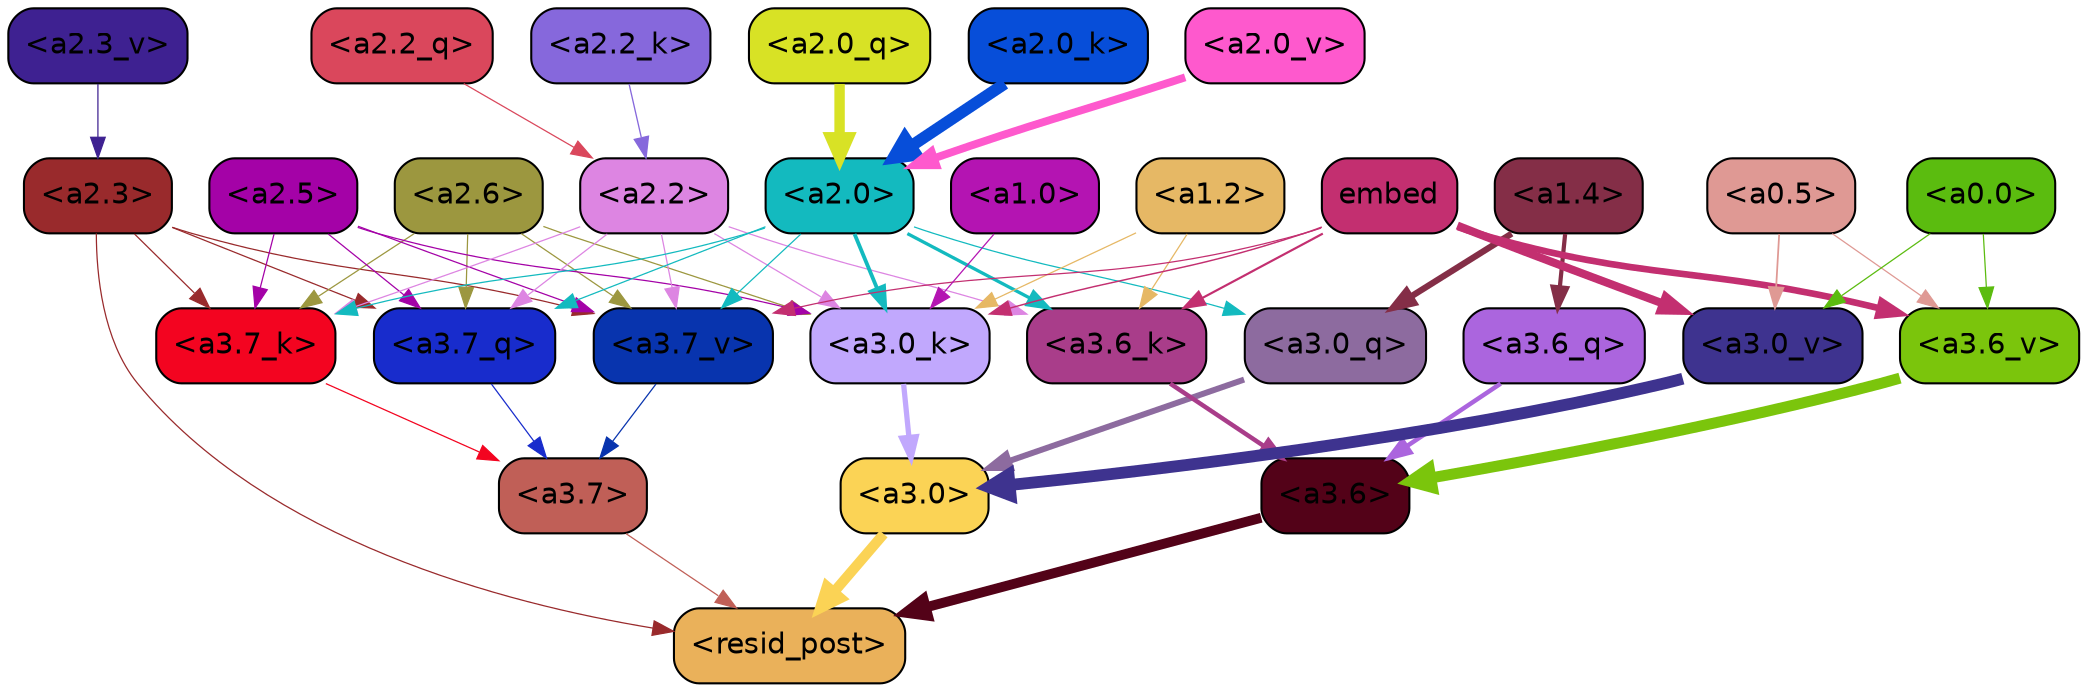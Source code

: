 strict digraph "" {
	graph [bgcolor=transparent,
		layout=dot,
		overlap=false,
		splines=true
	];
	"<a3.7>"	[color=black,
		fillcolor="#c05f57",
		fontname=Helvetica,
		shape=box,
		style="filled, rounded"];
	"<resid_post>"	[color=black,
		fillcolor="#eab15a",
		fontname=Helvetica,
		shape=box,
		style="filled, rounded"];
	"<a3.7>" -> "<resid_post>"	[color="#c05f57",
		penwidth=0.6];
	"<a3.6>"	[color=black,
		fillcolor="#530218",
		fontname=Helvetica,
		shape=box,
		style="filled, rounded"];
	"<a3.6>" -> "<resid_post>"	[color="#530218",
		penwidth=4.751592040061951];
	"<a3.0>"	[color=black,
		fillcolor="#fbd355",
		fontname=Helvetica,
		shape=box,
		style="filled, rounded"];
	"<a3.0>" -> "<resid_post>"	[color="#fbd355",
		penwidth=4.904066681861877];
	"<a2.3>"	[color=black,
		fillcolor="#992a2c",
		fontname=Helvetica,
		shape=box,
		style="filled, rounded"];
	"<a2.3>" -> "<resid_post>"	[color="#992a2c",
		penwidth=0.6];
	"<a3.7_q>"	[color=black,
		fillcolor="#182ccc",
		fontname=Helvetica,
		shape=box,
		style="filled, rounded"];
	"<a2.3>" -> "<a3.7_q>"	[color="#992a2c",
		penwidth=0.6];
	"<a3.7_k>"	[color=black,
		fillcolor="#f30420",
		fontname=Helvetica,
		shape=box,
		style="filled, rounded"];
	"<a2.3>" -> "<a3.7_k>"	[color="#992a2c",
		penwidth=0.6];
	"<a3.7_v>"	[color=black,
		fillcolor="#0834ae",
		fontname=Helvetica,
		shape=box,
		style="filled, rounded"];
	"<a2.3>" -> "<a3.7_v>"	[color="#992a2c",
		penwidth=0.6];
	"<a3.7_q>" -> "<a3.7>"	[color="#182ccc",
		penwidth=0.6];
	"<a3.6_q>"	[color=black,
		fillcolor="#ab65de",
		fontname=Helvetica,
		shape=box,
		style="filled, rounded"];
	"<a3.6_q>" -> "<a3.6>"	[color="#ab65de",
		penwidth=2.160832464694977];
	"<a3.0_q>"	[color=black,
		fillcolor="#8d6b9f",
		fontname=Helvetica,
		shape=box,
		style="filled, rounded"];
	"<a3.0_q>" -> "<a3.0>"	[color="#8d6b9f",
		penwidth=2.870753765106201];
	"<a3.7_k>" -> "<a3.7>"	[color="#f30420",
		penwidth=0.6];
	"<a3.6_k>"	[color=black,
		fillcolor="#a93d8a",
		fontname=Helvetica,
		shape=box,
		style="filled, rounded"];
	"<a3.6_k>" -> "<a3.6>"	[color="#a93d8a",
		penwidth=2.13908451795578];
	"<a3.0_k>"	[color=black,
		fillcolor="#c1a8fd",
		fontname=Helvetica,
		shape=box,
		style="filled, rounded"];
	"<a3.0_k>" -> "<a3.0>"	[color="#c1a8fd",
		penwidth=2.520303964614868];
	"<a3.7_v>" -> "<a3.7>"	[color="#0834ae",
		penwidth=0.6];
	"<a3.6_v>"	[color=black,
		fillcolor="#7bc50c",
		fontname=Helvetica,
		shape=box,
		style="filled, rounded"];
	"<a3.6_v>" -> "<a3.6>"	[color="#7bc50c",
		penwidth=5.297133803367615];
	"<a3.0_v>"	[color=black,
		fillcolor="#3e338f",
		fontname=Helvetica,
		shape=box,
		style="filled, rounded"];
	"<a3.0_v>" -> "<a3.0>"	[color="#3e338f",
		penwidth=5.680712580680847];
	"<a2.6>"	[color=black,
		fillcolor="#9c973f",
		fontname=Helvetica,
		shape=box,
		style="filled, rounded"];
	"<a2.6>" -> "<a3.7_q>"	[color="#9c973f",
		penwidth=0.6];
	"<a2.6>" -> "<a3.7_k>"	[color="#9c973f",
		penwidth=0.6];
	"<a2.6>" -> "<a3.0_k>"	[color="#9c973f",
		penwidth=0.6];
	"<a2.6>" -> "<a3.7_v>"	[color="#9c973f",
		penwidth=0.6];
	"<a2.5>"	[color=black,
		fillcolor="#a402a7",
		fontname=Helvetica,
		shape=box,
		style="filled, rounded"];
	"<a2.5>" -> "<a3.7_q>"	[color="#a402a7",
		penwidth=0.6];
	"<a2.5>" -> "<a3.7_k>"	[color="#a402a7",
		penwidth=0.6];
	"<a2.5>" -> "<a3.0_k>"	[color="#a402a7",
		penwidth=0.6];
	"<a2.5>" -> "<a3.7_v>"	[color="#a402a7",
		penwidth=0.6];
	"<a2.2>"	[color=black,
		fillcolor="#dd85e2",
		fontname=Helvetica,
		shape=box,
		style="filled, rounded"];
	"<a2.2>" -> "<a3.7_q>"	[color="#dd85e2",
		penwidth=0.6];
	"<a2.2>" -> "<a3.7_k>"	[color="#dd85e2",
		penwidth=0.6];
	"<a2.2>" -> "<a3.6_k>"	[color="#dd85e2",
		penwidth=0.6];
	"<a2.2>" -> "<a3.0_k>"	[color="#dd85e2",
		penwidth=0.6];
	"<a2.2>" -> "<a3.7_v>"	[color="#dd85e2",
		penwidth=0.6];
	"<a2.0>"	[color=black,
		fillcolor="#13babf",
		fontname=Helvetica,
		shape=box,
		style="filled, rounded"];
	"<a2.0>" -> "<a3.7_q>"	[color="#13babf",
		penwidth=0.6];
	"<a2.0>" -> "<a3.0_q>"	[color="#13babf",
		penwidth=0.6];
	"<a2.0>" -> "<a3.7_k>"	[color="#13babf",
		penwidth=0.6];
	"<a2.0>" -> "<a3.6_k>"	[color="#13babf",
		penwidth=1.5897698998451233];
	"<a2.0>" -> "<a3.0_k>"	[color="#13babf",
		penwidth=1.8405593037605286];
	"<a2.0>" -> "<a3.7_v>"	[color="#13babf",
		penwidth=0.6];
	"<a1.4>"	[color=black,
		fillcolor="#842e47",
		fontname=Helvetica,
		shape=box,
		style="filled, rounded"];
	"<a1.4>" -> "<a3.6_q>"	[color="#842e47",
		penwidth=2.0260728895664215];
	"<a1.4>" -> "<a3.0_q>"	[color="#842e47",
		penwidth=3.0185627341270447];
	"<a1.2>"	[color=black,
		fillcolor="#e6b865",
		fontname=Helvetica,
		shape=box,
		style="filled, rounded"];
	"<a1.2>" -> "<a3.6_k>"	[color="#e6b865",
		penwidth=0.6];
	"<a1.2>" -> "<a3.0_k>"	[color="#e6b865",
		penwidth=0.6];
	embed	[color=black,
		fillcolor="#c32f70",
		fontname=Helvetica,
		shape=box,
		style="filled, rounded"];
	embed -> "<a3.6_k>"	[color="#c32f70",
		penwidth=1.046662151813507];
	embed -> "<a3.0_k>"	[color="#c32f70",
		penwidth=0.6995279788970947];
	embed -> "<a3.7_v>"	[color="#c32f70",
		penwidth=0.6];
	embed -> "<a3.6_v>"	[color="#c32f70",
		penwidth=3.1840110421180725];
	embed -> "<a3.0_v>"	[color="#c32f70",
		penwidth=3.9005755856633186];
	"<a1.0>"	[color=black,
		fillcolor="#b414b2",
		fontname=Helvetica,
		shape=box,
		style="filled, rounded"];
	"<a1.0>" -> "<a3.0_k>"	[color="#b414b2",
		penwidth=0.6];
	"<a0.5>"	[color=black,
		fillcolor="#df9994",
		fontname=Helvetica,
		shape=box,
		style="filled, rounded"];
	"<a0.5>" -> "<a3.6_v>"	[color="#df9994",
		penwidth=0.6];
	"<a0.5>" -> "<a3.0_v>"	[color="#df9994",
		penwidth=0.8493617177009583];
	"<a0.0>"	[color=black,
		fillcolor="#5bbc0f",
		fontname=Helvetica,
		shape=box,
		style="filled, rounded"];
	"<a0.0>" -> "<a3.6_v>"	[color="#5bbc0f",
		penwidth=0.6];
	"<a0.0>" -> "<a3.0_v>"	[color="#5bbc0f",
		penwidth=0.6];
	"<a2.2_q>"	[color=black,
		fillcolor="#da475c",
		fontname=Helvetica,
		shape=box,
		style="filled, rounded"];
	"<a2.2_q>" -> "<a2.2>"	[color="#da475c",
		penwidth=0.6];
	"<a2.0_q>"	[color=black,
		fillcolor="#d8e225",
		fontname=Helvetica,
		shape=box,
		style="filled, rounded"];
	"<a2.0_q>" -> "<a2.0>"	[color="#d8e225",
		penwidth=5.0040658712387085];
	"<a2.2_k>"	[color=black,
		fillcolor="#8668dc",
		fontname=Helvetica,
		shape=box,
		style="filled, rounded"];
	"<a2.2_k>" -> "<a2.2>"	[color="#8668dc",
		penwidth=0.6304321400821209];
	"<a2.0_k>"	[color=black,
		fillcolor="#074ed9",
		fontname=Helvetica,
		shape=box,
		style="filled, rounded"];
	"<a2.0_k>" -> "<a2.0>"	[color="#074ed9",
		penwidth=5.6445024609565735];
	"<a2.3_v>"	[color=black,
		fillcolor="#3e2191",
		fontname=Helvetica,
		shape=box,
		style="filled, rounded"];
	"<a2.3_v>" -> "<a2.3>"	[color="#3e2191",
		penwidth=0.6];
	"<a2.0_v>"	[color=black,
		fillcolor="#fe59cd",
		fontname=Helvetica,
		shape=box,
		style="filled, rounded"];
	"<a2.0_v>" -> "<a2.0>"	[color="#fe59cd",
		penwidth=3.781584322452545];
}
